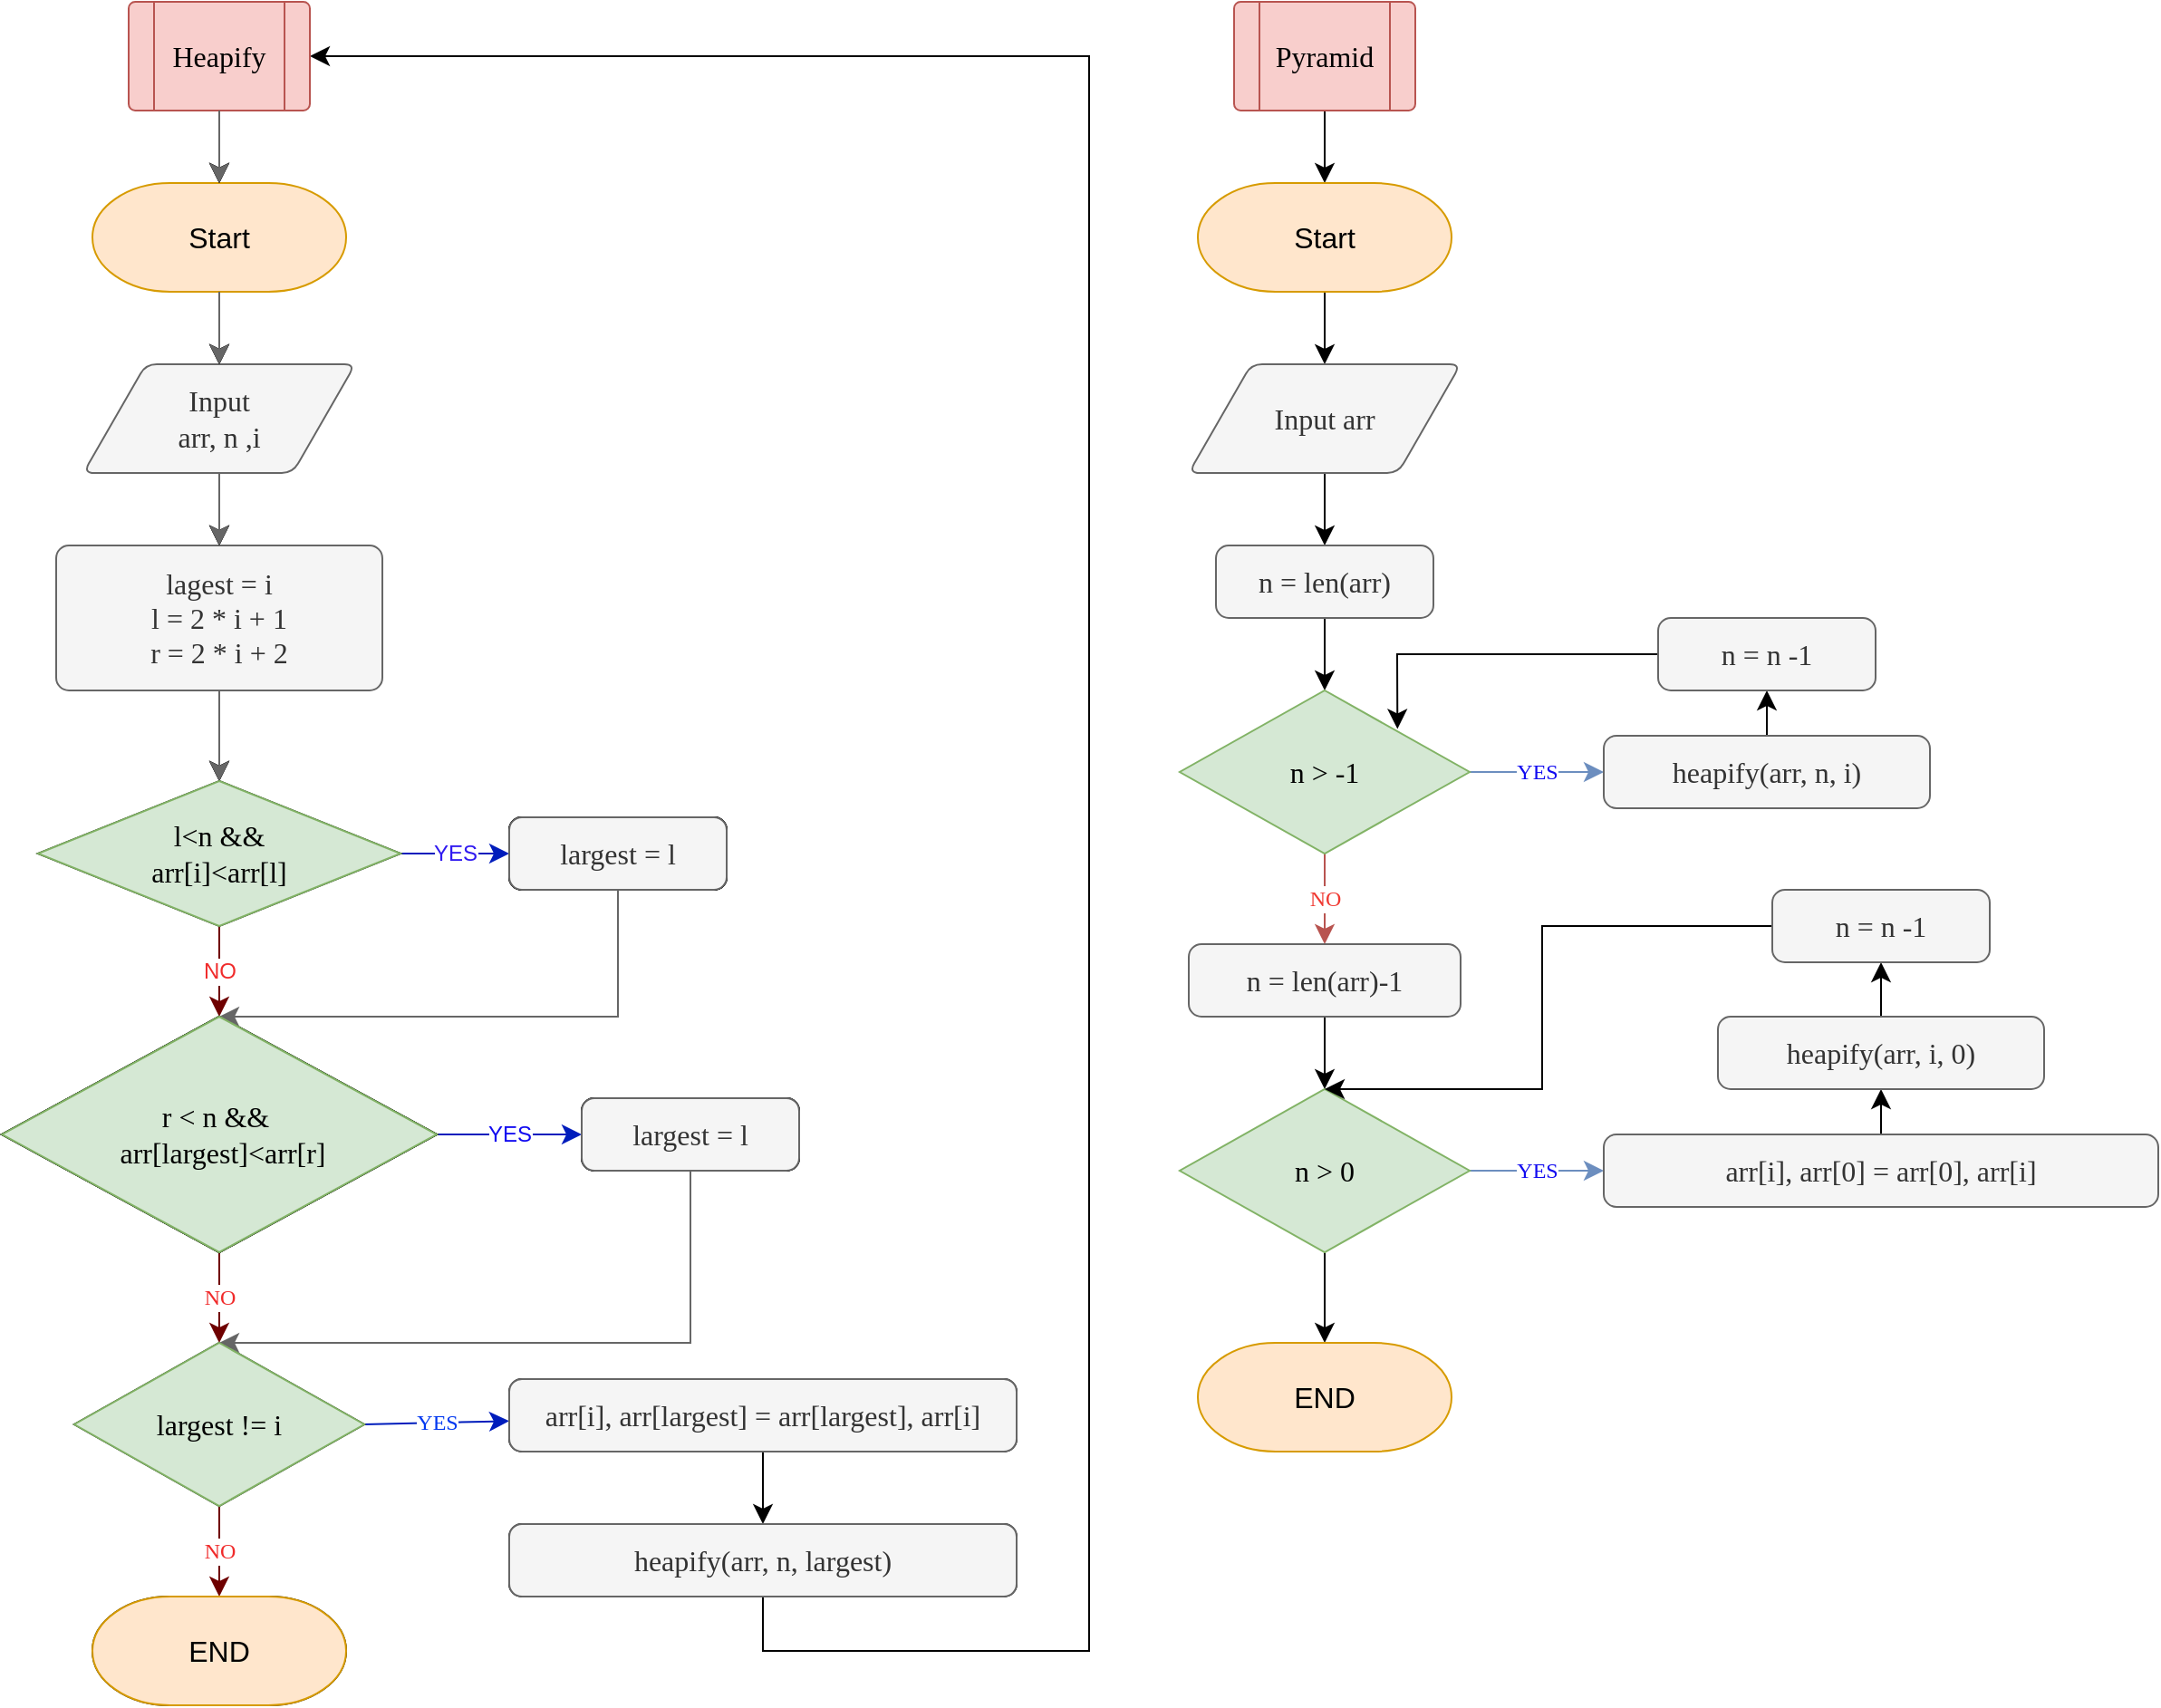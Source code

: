 <mxfile version="21.1.2" type="device">
  <diagram name="Страница 1" id="ERik4HALhELHMUYc3wik">
    <mxGraphModel dx="1702" dy="599" grid="1" gridSize="10" guides="1" tooltips="1" connect="1" arrows="1" fold="1" page="1" pageScale="1" pageWidth="827" pageHeight="1169" math="0" shadow="0">
      <root>
        <mxCell id="0" />
        <mxCell id="1" parent="0" />
        <mxCell id="luOi1I3FsapnikAJsjMC-7" style="edgeStyle=none;curved=1;rounded=1;orthogonalLoop=1;jettySize=auto;html=1;exitX=0.5;exitY=1;exitDx=0;exitDy=0;exitPerimeter=0;fontFamily=Lucida Console;fontSize=12;startSize=8;endSize=8;strokeWidth=1;" parent="1" source="luOi1I3FsapnikAJsjMC-3" target="luOi1I3FsapnikAJsjMC-6" edge="1">
          <mxGeometry relative="1" as="geometry" />
        </mxCell>
        <mxCell id="luOi1I3FsapnikAJsjMC-3" value="Start" style="strokeWidth=1;html=1;shape=mxgraph.flowchart.terminator;whiteSpace=wrap;fontSize=16;rounded=1;fillColor=#ffe6cc;strokeColor=#d79b00;" parent="1" vertex="1">
          <mxGeometry x="-550" y="170" width="140" height="60" as="geometry" />
        </mxCell>
        <mxCell id="luOi1I3FsapnikAJsjMC-9" style="edgeStyle=none;curved=1;rounded=1;orthogonalLoop=1;jettySize=auto;html=1;exitX=0.5;exitY=1;exitDx=0;exitDy=0;entryX=0.5;entryY=0;entryDx=0;entryDy=0;fontFamily=Lucida Console;fontSize=12;startSize=8;endSize=8;strokeWidth=1;" parent="1" source="luOi1I3FsapnikAJsjMC-6" target="luOi1I3FsapnikAJsjMC-8" edge="1">
          <mxGeometry relative="1" as="geometry" />
        </mxCell>
        <mxCell id="luOi1I3FsapnikAJsjMC-6" value="Input&lt;br&gt;arr, n ,i" style="shape=parallelogram;html=1;strokeWidth=1;perimeter=parallelogramPerimeter;whiteSpace=wrap;rounded=1;arcSize=12;size=0.23;fontFamily=Lucida Console;fontSize=16;fillColor=#f5f5f5;strokeColor=#666666;fontColor=#333333;" parent="1" vertex="1">
          <mxGeometry x="-555" y="270" width="150" height="60" as="geometry" />
        </mxCell>
        <mxCell id="luOi1I3FsapnikAJsjMC-12" style="edgeStyle=none;curved=1;rounded=1;orthogonalLoop=1;jettySize=auto;html=1;exitX=0.5;exitY=1;exitDx=0;exitDy=0;fontSize=12;startSize=8;endSize=8;strokeWidth=1;" parent="1" source="luOi1I3FsapnikAJsjMC-8" target="luOi1I3FsapnikAJsjMC-11" edge="1">
          <mxGeometry relative="1" as="geometry" />
        </mxCell>
        <mxCell id="luOi1I3FsapnikAJsjMC-8" value="lagest = i&lt;br&gt;l = 2 * i + 1&lt;br&gt;r = 2 * i + 2" style="rounded=1;whiteSpace=wrap;html=1;absoluteArcSize=1;arcSize=14;strokeWidth=1;fontFamily=Lucida Console;fontSize=16;fillColor=#f5f5f5;strokeColor=#666666;fontColor=#333333;" parent="1" vertex="1">
          <mxGeometry x="-570" y="370" width="180" height="80" as="geometry" />
        </mxCell>
        <mxCell id="luOi1I3FsapnikAJsjMC-14" value="YES" style="edgeStyle=none;curved=1;rounded=1;orthogonalLoop=1;jettySize=auto;html=1;exitX=1;exitY=0.5;exitDx=0;exitDy=0;exitPerimeter=0;fontSize=12;startSize=8;endSize=8;fillColor=#0050ef;strokeColor=#001DBC;fontColor=#301AF0;strokeWidth=1;" parent="1" source="luOi1I3FsapnikAJsjMC-11" target="luOi1I3FsapnikAJsjMC-13" edge="1">
          <mxGeometry relative="1" as="geometry" />
        </mxCell>
        <mxCell id="luOi1I3FsapnikAJsjMC-18" value="NO" style="edgeStyle=none;curved=1;rounded=1;orthogonalLoop=1;jettySize=auto;html=1;exitX=0.5;exitY=1;exitDx=0;exitDy=0;exitPerimeter=0;fontSize=12;startSize=8;endSize=8;fillColor=#a20025;strokeColor=#6F0000;fontColor=#F02B2B;strokeWidth=1;" parent="1" source="luOi1I3FsapnikAJsjMC-11" target="luOi1I3FsapnikAJsjMC-16" edge="1">
          <mxGeometry relative="1" as="geometry" />
        </mxCell>
        <mxCell id="luOi1I3FsapnikAJsjMC-11" value="&lt;div&gt;l&amp;lt;n &amp;amp;&amp;amp;&lt;/div&gt;&lt;div&gt;arr[i]&amp;lt;arr[l]&lt;/div&gt;" style="strokeWidth=1;html=1;shape=mxgraph.flowchart.decision;whiteSpace=wrap;rounded=1;fontSize=16;fontFamily=Lucida Console;" parent="1" vertex="1">
          <mxGeometry x="-580" y="500" width="200" height="80" as="geometry" />
        </mxCell>
        <mxCell id="luOi1I3FsapnikAJsjMC-13" value="largest = l" style="rounded=1;whiteSpace=wrap;html=1;absoluteArcSize=1;arcSize=14;strokeWidth=1;fontSize=16;fontFamily=Lucida Console;" parent="1" vertex="1">
          <mxGeometry x="-320" y="520" width="120" height="40" as="geometry" />
        </mxCell>
        <mxCell id="luOi1I3FsapnikAJsjMC-15" value="YES" style="edgeStyle=none;curved=1;rounded=1;orthogonalLoop=1;jettySize=auto;html=1;exitX=1;exitY=0.5;exitDx=0;exitDy=0;exitPerimeter=0;fontSize=12;startSize=8;endSize=8;fontColor=#110AF0;fillColor=#0050ef;strokeColor=#001DBC;strokeWidth=1;" parent="1" source="luOi1I3FsapnikAJsjMC-16" target="luOi1I3FsapnikAJsjMC-17" edge="1">
          <mxGeometry relative="1" as="geometry" />
        </mxCell>
        <mxCell id="luOi1I3FsapnikAJsjMC-22" value="NO" style="edgeStyle=none;curved=1;rounded=1;orthogonalLoop=1;jettySize=auto;html=1;exitX=0.5;exitY=1;exitDx=0;exitDy=0;exitPerimeter=0;strokeWidth=1;fontFamily=Lucida Console;fontSize=12;fontColor=#F02B2B;startSize=8;endSize=8;fillColor=#a20025;strokeColor=#6F0000;" parent="1" source="luOi1I3FsapnikAJsjMC-16" target="luOi1I3FsapnikAJsjMC-20" edge="1">
          <mxGeometry relative="1" as="geometry" />
        </mxCell>
        <mxCell id="luOi1I3FsapnikAJsjMC-16" value="&lt;div&gt;r &amp;lt; n &amp;amp;&amp;amp;&amp;nbsp;&lt;/div&gt;&lt;div&gt;&amp;nbsp;arr[largest]&amp;lt;arr[r]&lt;/div&gt;" style="strokeWidth=1;html=1;shape=mxgraph.flowchart.decision;whiteSpace=wrap;rounded=1;fontSize=16;fontFamily=Lucida Console;" parent="1" vertex="1">
          <mxGeometry x="-600" y="630" width="240" height="130" as="geometry" />
        </mxCell>
        <mxCell id="luOi1I3FsapnikAJsjMC-17" value="largest = l" style="rounded=1;whiteSpace=wrap;html=1;absoluteArcSize=1;arcSize=14;strokeWidth=1;fontSize=16;fontFamily=Lucida Console;" parent="1" vertex="1">
          <mxGeometry x="-280" y="675" width="120" height="40" as="geometry" />
        </mxCell>
        <mxCell id="luOi1I3FsapnikAJsjMC-28" value="YES" style="edgeStyle=none;curved=1;rounded=1;orthogonalLoop=1;jettySize=auto;html=1;exitX=1;exitY=0.5;exitDx=0;exitDy=0;exitPerimeter=0;strokeWidth=1;fontFamily=Lucida Console;fontSize=12;fontColor=#0038F0;startSize=8;endSize=8;fillColor=#0050ef;strokeColor=#001DBC;" parent="1" source="luOi1I3FsapnikAJsjMC-20" target="luOi1I3FsapnikAJsjMC-23" edge="1">
          <mxGeometry relative="1" as="geometry" />
        </mxCell>
        <mxCell id="luOi1I3FsapnikAJsjMC-31" value="NO" style="edgeStyle=none;curved=1;rounded=1;orthogonalLoop=1;jettySize=auto;html=1;exitX=0.5;exitY=1;exitDx=0;exitDy=0;exitPerimeter=0;strokeWidth=1;fontFamily=Lucida Console;fontSize=12;fontColor=#F02B2B;startSize=8;endSize=8;fillColor=#a20025;strokeColor=#6F0000;" parent="1" source="luOi1I3FsapnikAJsjMC-20" target="luOi1I3FsapnikAJsjMC-29" edge="1">
          <mxGeometry relative="1" as="geometry" />
        </mxCell>
        <mxCell id="luOi1I3FsapnikAJsjMC-20" value="&lt;div&gt;largest != i&lt;/div&gt;" style="strokeWidth=1;html=1;shape=mxgraph.flowchart.decision;whiteSpace=wrap;rounded=1;fontSize=16;fontFamily=Lucida Console;" parent="1" vertex="1">
          <mxGeometry x="-560" y="810" width="160" height="90" as="geometry" />
        </mxCell>
        <mxCell id="luOi1I3FsapnikAJsjMC-26" style="edgeStyle=none;curved=1;rounded=1;orthogonalLoop=1;jettySize=auto;html=1;exitX=0.5;exitY=1;exitDx=0;exitDy=0;strokeWidth=1;fontFamily=Lucida Console;fontSize=12;fontColor=#F02B2B;startSize=8;endSize=8;" parent="1" source="luOi1I3FsapnikAJsjMC-23" target="luOi1I3FsapnikAJsjMC-24" edge="1">
          <mxGeometry relative="1" as="geometry" />
        </mxCell>
        <mxCell id="luOi1I3FsapnikAJsjMC-23" value="arr[i], arr[largest] = arr[largest], arr[i]" style="rounded=1;whiteSpace=wrap;html=1;absoluteArcSize=1;arcSize=14;strokeWidth=1;fontSize=16;fontFamily=Lucida Console;" parent="1" vertex="1">
          <mxGeometry x="-320" y="830" width="280" height="40" as="geometry" />
        </mxCell>
        <mxCell id="luOi1I3FsapnikAJsjMC-40" style="edgeStyle=none;rounded=0;orthogonalLoop=1;jettySize=auto;html=1;exitX=0.5;exitY=1;exitDx=0;exitDy=0;entryX=1;entryY=0.5;entryDx=0;entryDy=0;strokeWidth=1;fontFamily=Lucida Console;fontSize=12;fontColor=#F0F0F0;startSize=8;endSize=8;" parent="1" source="luOi1I3FsapnikAJsjMC-24" target="luOi1I3FsapnikAJsjMC-32" edge="1">
          <mxGeometry relative="1" as="geometry">
            <Array as="points">
              <mxPoint x="-180" y="980" />
              <mxPoint y="980" />
              <mxPoint y="100" />
            </Array>
          </mxGeometry>
        </mxCell>
        <mxCell id="luOi1I3FsapnikAJsjMC-24" value="&lt;div&gt;heapify(arr, n, largest)&lt;/div&gt;" style="rounded=1;whiteSpace=wrap;html=1;absoluteArcSize=1;arcSize=14;strokeWidth=1;fontSize=16;fontFamily=Lucida Console;" parent="1" vertex="1">
          <mxGeometry x="-320" y="910" width="280" height="40" as="geometry" />
        </mxCell>
        <mxCell id="luOi1I3FsapnikAJsjMC-29" value="END" style="strokeWidth=1;html=1;shape=mxgraph.flowchart.terminator;whiteSpace=wrap;fontSize=16;rounded=1;" parent="1" vertex="1">
          <mxGeometry x="-550" y="950" width="140" height="60" as="geometry" />
        </mxCell>
        <mxCell id="luOi1I3FsapnikAJsjMC-36" style="edgeStyle=none;curved=1;rounded=1;orthogonalLoop=1;jettySize=auto;html=1;exitX=0.5;exitY=1;exitDx=0;exitDy=0;strokeWidth=1;fontFamily=Lucida Console;fontSize=12;fontColor=#F02B2B;startSize=8;endSize=8;" parent="1" source="luOi1I3FsapnikAJsjMC-32" target="luOi1I3FsapnikAJsjMC-3" edge="1">
          <mxGeometry relative="1" as="geometry" />
        </mxCell>
        <mxCell id="luOi1I3FsapnikAJsjMC-32" value="" style="verticalLabelPosition=bottom;verticalAlign=top;html=1;shape=process;whiteSpace=wrap;rounded=1;size=0.14;arcSize=6;strokeWidth=1;fontFamily=Lucida Console;fontSize=16;fillColor=#f8cecc;strokeColor=#b85450;" parent="1" vertex="1">
          <mxGeometry x="-530" y="70" width="100" height="60" as="geometry" />
        </mxCell>
        <mxCell id="luOi1I3FsapnikAJsjMC-38" value="Heapify" style="text;strokeColor=none;fillColor=none;html=1;align=center;verticalAlign=middle;whiteSpace=wrap;rounded=0;fontSize=16;fontFamily=Lucida Console;fontColor=#000000;" parent="1" vertex="1">
          <mxGeometry x="-510" y="85" width="60" height="30" as="geometry" />
        </mxCell>
        <mxCell id="luOi1I3FsapnikAJsjMC-41" style="edgeStyle=none;curved=1;rounded=1;orthogonalLoop=1;jettySize=auto;html=1;exitX=0.5;exitY=1;exitDx=0;exitDy=0;exitPerimeter=0;fontFamily=Lucida Console;fontSize=12;startSize=8;endSize=8;strokeWidth=1;" parent="1" edge="1">
          <mxGeometry relative="1" as="geometry">
            <mxPoint x="-480" y="230" as="sourcePoint" />
            <mxPoint x="-480" y="270" as="targetPoint" />
          </mxGeometry>
        </mxCell>
        <mxCell id="luOi1I3FsapnikAJsjMC-42" style="edgeStyle=none;curved=1;rounded=1;orthogonalLoop=1;jettySize=auto;html=1;exitX=0.5;exitY=1;exitDx=0;exitDy=0;entryX=0.5;entryY=0;entryDx=0;entryDy=0;fontFamily=Lucida Console;fontSize=12;startSize=8;endSize=8;strokeWidth=1;" parent="1" edge="1">
          <mxGeometry relative="1" as="geometry">
            <mxPoint x="-480" y="330" as="sourcePoint" />
            <mxPoint x="-480" y="370" as="targetPoint" />
          </mxGeometry>
        </mxCell>
        <mxCell id="luOi1I3FsapnikAJsjMC-43" style="edgeStyle=none;curved=1;rounded=1;orthogonalLoop=1;jettySize=auto;html=1;exitX=0.5;exitY=1;exitDx=0;exitDy=0;fontSize=12;startSize=8;endSize=8;strokeWidth=1;" parent="1" edge="1">
          <mxGeometry relative="1" as="geometry">
            <mxPoint x="-480" y="450" as="sourcePoint" />
            <mxPoint x="-480" y="500" as="targetPoint" />
          </mxGeometry>
        </mxCell>
        <mxCell id="luOi1I3FsapnikAJsjMC-44" style="edgeStyle=none;curved=1;rounded=1;orthogonalLoop=1;jettySize=auto;html=1;exitX=0.5;exitY=1;exitDx=0;exitDy=0;strokeWidth=1;fontFamily=Lucida Console;fontSize=12;fontColor=#F02B2B;startSize=8;endSize=8;" parent="1" edge="1">
          <mxGeometry relative="1" as="geometry">
            <mxPoint x="-480" y="130" as="sourcePoint" />
            <mxPoint x="-480" y="170" as="targetPoint" />
          </mxGeometry>
        </mxCell>
        <mxCell id="luOi1I3FsapnikAJsjMC-45" value="largest = l" style="rounded=1;whiteSpace=wrap;html=1;absoluteArcSize=1;arcSize=14;strokeWidth=1;fontSize=16;fontFamily=Lucida Console;" parent="1" vertex="1">
          <mxGeometry x="-320" y="520" width="120" height="40" as="geometry" />
        </mxCell>
        <mxCell id="luOi1I3FsapnikAJsjMC-47" value="&lt;div&gt;r &amp;lt; n &amp;amp;&amp;amp;&amp;nbsp;&lt;/div&gt;&lt;div&gt;&amp;nbsp;arr[largest]&amp;lt;arr[r]&lt;/div&gt;" style="strokeWidth=1;html=1;shape=mxgraph.flowchart.decision;whiteSpace=wrap;rounded=1;fontSize=16;fontFamily=Lucida Console;" parent="1" vertex="1">
          <mxGeometry x="-600" y="630" width="240" height="130" as="geometry" />
        </mxCell>
        <mxCell id="luOi1I3FsapnikAJsjMC-48" style="edgeStyle=none;curved=1;rounded=1;orthogonalLoop=1;jettySize=auto;html=1;exitX=0.5;exitY=1;exitDx=0;exitDy=0;exitPerimeter=0;fontFamily=Lucida Console;fontSize=12;startSize=8;endSize=8;strokeWidth=1;" parent="1" edge="1">
          <mxGeometry relative="1" as="geometry">
            <mxPoint x="-480" y="230" as="sourcePoint" />
            <mxPoint x="-480" y="270" as="targetPoint" />
          </mxGeometry>
        </mxCell>
        <mxCell id="luOi1I3FsapnikAJsjMC-49" style="edgeStyle=none;curved=1;rounded=1;orthogonalLoop=1;jettySize=auto;html=1;exitX=0.5;exitY=1;exitDx=0;exitDy=0;entryX=0.5;entryY=0;entryDx=0;entryDy=0;fontFamily=Lucida Console;fontSize=12;startSize=8;endSize=8;strokeWidth=1;" parent="1" edge="1">
          <mxGeometry relative="1" as="geometry">
            <mxPoint x="-480" y="330" as="sourcePoint" />
            <mxPoint x="-480" y="370" as="targetPoint" />
          </mxGeometry>
        </mxCell>
        <mxCell id="luOi1I3FsapnikAJsjMC-50" style="edgeStyle=none;curved=1;rounded=1;orthogonalLoop=1;jettySize=auto;html=1;exitX=0.5;exitY=1;exitDx=0;exitDy=0;fontSize=12;startSize=8;endSize=8;strokeWidth=1;" parent="1" edge="1">
          <mxGeometry relative="1" as="geometry">
            <mxPoint x="-480" y="450" as="sourcePoint" />
            <mxPoint x="-480" y="500" as="targetPoint" />
          </mxGeometry>
        </mxCell>
        <mxCell id="luOi1I3FsapnikAJsjMC-51" style="edgeStyle=none;curved=1;rounded=1;orthogonalLoop=1;jettySize=auto;html=1;exitX=0.5;exitY=1;exitDx=0;exitDy=0;strokeWidth=1;fontFamily=Lucida Console;fontSize=12;fontColor=#F02B2B;startSize=8;endSize=8;" parent="1" edge="1">
          <mxGeometry relative="1" as="geometry">
            <mxPoint x="-480" y="130" as="sourcePoint" />
            <mxPoint x="-480" y="170" as="targetPoint" />
          </mxGeometry>
        </mxCell>
        <mxCell id="luOi1I3FsapnikAJsjMC-52" value="largest = l" style="rounded=1;whiteSpace=wrap;html=1;absoluteArcSize=1;arcSize=14;strokeWidth=1;fontSize=16;fontFamily=Lucida Console;" parent="1" vertex="1">
          <mxGeometry x="-320" y="520" width="120" height="40" as="geometry" />
        </mxCell>
        <mxCell id="luOi1I3FsapnikAJsjMC-54" value="&lt;div&gt;r &amp;lt; n &amp;amp;&amp;amp;&amp;nbsp;&lt;/div&gt;&lt;div&gt;&amp;nbsp;arr[largest]&amp;lt;arr[r]&lt;/div&gt;" style="strokeWidth=1;html=1;shape=mxgraph.flowchart.decision;whiteSpace=wrap;rounded=1;fontSize=16;fontFamily=Lucida Console;" parent="1" vertex="1">
          <mxGeometry x="-600" y="630" width="240" height="130" as="geometry" />
        </mxCell>
        <mxCell id="luOi1I3FsapnikAJsjMC-55" value="largest = l" style="rounded=1;whiteSpace=wrap;html=1;absoluteArcSize=1;arcSize=14;strokeWidth=1;fontSize=16;fontFamily=Lucida Console;" parent="1" vertex="1">
          <mxGeometry x="-280" y="675" width="120" height="40" as="geometry" />
        </mxCell>
        <mxCell id="luOi1I3FsapnikAJsjMC-56" style="edgeStyle=none;curved=1;rounded=1;orthogonalLoop=1;jettySize=auto;html=1;exitX=0.5;exitY=1;exitDx=0;exitDy=0;exitPerimeter=0;fontFamily=Lucida Console;fontSize=12;startSize=8;endSize=8;strokeWidth=1;fillColor=#f5f5f5;strokeColor=#666666;" parent="1" edge="1">
          <mxGeometry relative="1" as="geometry">
            <mxPoint x="-480" y="230" as="sourcePoint" />
            <mxPoint x="-480" y="270" as="targetPoint" />
          </mxGeometry>
        </mxCell>
        <mxCell id="luOi1I3FsapnikAJsjMC-57" style="edgeStyle=none;curved=1;rounded=1;orthogonalLoop=1;jettySize=auto;html=1;exitX=0.5;exitY=1;exitDx=0;exitDy=0;entryX=0.5;entryY=0;entryDx=0;entryDy=0;fontFamily=Lucida Console;fontSize=12;startSize=8;endSize=8;strokeWidth=1;fillColor=#f5f5f5;strokeColor=#666666;" parent="1" edge="1">
          <mxGeometry relative="1" as="geometry">
            <mxPoint x="-480" y="330" as="sourcePoint" />
            <mxPoint x="-480" y="370" as="targetPoint" />
          </mxGeometry>
        </mxCell>
        <mxCell id="luOi1I3FsapnikAJsjMC-58" style="edgeStyle=none;curved=1;rounded=1;orthogonalLoop=1;jettySize=auto;html=1;exitX=0.5;exitY=1;exitDx=0;exitDy=0;fontSize=12;startSize=8;endSize=8;strokeWidth=1;fillColor=#f5f5f5;strokeColor=#666666;" parent="1" edge="1">
          <mxGeometry relative="1" as="geometry">
            <mxPoint x="-480" y="450" as="sourcePoint" />
            <mxPoint x="-480" y="500" as="targetPoint" />
          </mxGeometry>
        </mxCell>
        <mxCell id="luOi1I3FsapnikAJsjMC-59" style="edgeStyle=none;curved=1;rounded=1;orthogonalLoop=1;jettySize=auto;html=1;exitX=0.5;exitY=1;exitDx=0;exitDy=0;strokeWidth=1;fontFamily=Lucida Console;fontSize=12;fontColor=#F02B2B;startSize=8;endSize=8;fillColor=#f5f5f5;strokeColor=#666666;" parent="1" edge="1">
          <mxGeometry relative="1" as="geometry">
            <mxPoint x="-480" y="130" as="sourcePoint" />
            <mxPoint x="-480" y="170" as="targetPoint" />
          </mxGeometry>
        </mxCell>
        <mxCell id="luOi1I3FsapnikAJsjMC-60" value="largest = l" style="rounded=1;whiteSpace=wrap;html=1;absoluteArcSize=1;arcSize=14;strokeWidth=1;fontSize=16;fontFamily=Lucida Console;fillColor=#f5f5f5;strokeColor=#666666;fontColor=#333333;" parent="1" vertex="1">
          <mxGeometry x="-320" y="520" width="120" height="40" as="geometry" />
        </mxCell>
        <mxCell id="luOi1I3FsapnikAJsjMC-61" style="edgeStyle=none;rounded=0;orthogonalLoop=1;jettySize=auto;html=1;exitX=0.5;exitY=1;exitDx=0;exitDy=0;entryX=0.5;entryY=0;entryDx=0;entryDy=0;entryPerimeter=0;fontSize=12;startSize=8;endSize=8;strokeWidth=1;fillColor=#f5f5f5;strokeColor=#666666;" parent="1" source="luOi1I3FsapnikAJsjMC-60" target="luOi1I3FsapnikAJsjMC-62" edge="1">
          <mxGeometry relative="1" as="geometry">
            <Array as="points">
              <mxPoint x="-260" y="630" />
            </Array>
          </mxGeometry>
        </mxCell>
        <mxCell id="luOi1I3FsapnikAJsjMC-62" value="&lt;div&gt;r &amp;lt; n &amp;amp;&amp;amp;&amp;nbsp;&lt;/div&gt;&lt;div&gt;&amp;nbsp;arr[largest]&amp;lt;arr[r]&lt;/div&gt;" style="strokeWidth=1;html=1;shape=mxgraph.flowchart.decision;whiteSpace=wrap;rounded=1;fontSize=16;fontFamily=Lucida Console;fillColor=#d5e8d4;strokeColor=#82b366;" parent="1" vertex="1">
          <mxGeometry x="-600" y="630" width="240" height="130" as="geometry" />
        </mxCell>
        <mxCell id="luOi1I3FsapnikAJsjMC-63" value="largest = l" style="rounded=1;whiteSpace=wrap;html=1;absoluteArcSize=1;arcSize=14;strokeWidth=1;fontSize=16;fontFamily=Lucida Console;fillColor=#f5f5f5;strokeColor=#666666;fontColor=#333333;" parent="1" vertex="1">
          <mxGeometry x="-280" y="675" width="120" height="40" as="geometry" />
        </mxCell>
        <mxCell id="luOi1I3FsapnikAJsjMC-64" style="edgeStyle=none;rounded=0;orthogonalLoop=1;jettySize=auto;html=1;exitX=0.5;exitY=1;exitDx=0;exitDy=0;entryX=0.5;entryY=0;entryDx=0;entryDy=0;entryPerimeter=0;strokeWidth=1;fontFamily=Lucida Console;fontSize=12;fontColor=#F02B2B;startSize=8;endSize=8;fillColor=#f5f5f5;strokeColor=#666666;" parent="1" target="luOi1I3FsapnikAJsjMC-65" edge="1">
          <mxGeometry relative="1" as="geometry">
            <mxPoint x="-220" y="715" as="sourcePoint" />
            <Array as="points">
              <mxPoint x="-220" y="810" />
            </Array>
          </mxGeometry>
        </mxCell>
        <mxCell id="luOi1I3FsapnikAJsjMC-65" value="&lt;div&gt;largest != i&lt;/div&gt;" style="strokeWidth=1;html=1;shape=mxgraph.flowchart.decision;whiteSpace=wrap;rounded=1;fontSize=16;fontFamily=Lucida Console;fillColor=#d5e8d4;strokeColor=#82b366;" parent="1" vertex="1">
          <mxGeometry x="-560" y="810" width="160" height="90" as="geometry" />
        </mxCell>
        <mxCell id="luOi1I3FsapnikAJsjMC-66" value="arr[i], arr[largest] = arr[largest], arr[i]" style="rounded=1;whiteSpace=wrap;html=1;absoluteArcSize=1;arcSize=14;strokeWidth=1;fontSize=16;fontFamily=Lucida Console;fillColor=#f5f5f5;strokeColor=#666666;fontColor=#333333;" parent="1" vertex="1">
          <mxGeometry x="-320" y="830" width="280" height="40" as="geometry" />
        </mxCell>
        <mxCell id="luOi1I3FsapnikAJsjMC-67" value="&lt;div&gt;heapify(arr, n, largest)&lt;/div&gt;" style="rounded=1;whiteSpace=wrap;html=1;absoluteArcSize=1;arcSize=14;strokeWidth=1;fontSize=16;fontFamily=Lucida Console;fillColor=#f5f5f5;strokeColor=#666666;fontColor=#333333;" parent="1" vertex="1">
          <mxGeometry x="-320" y="910" width="280" height="40" as="geometry" />
        </mxCell>
        <mxCell id="luOi1I3FsapnikAJsjMC-68" value="END" style="strokeWidth=1;html=1;shape=mxgraph.flowchart.terminator;whiteSpace=wrap;fontSize=16;rounded=1;fillColor=#ffe6cc;strokeColor=#d79b00;" parent="1" vertex="1">
          <mxGeometry x="-550" y="950" width="140" height="60" as="geometry" />
        </mxCell>
        <mxCell id="luOi1I3FsapnikAJsjMC-69" value="&lt;div&gt;l&amp;lt;n &amp;amp;&amp;amp;&lt;/div&gt;&lt;div&gt;arr[i]&amp;lt;arr[l]&lt;/div&gt;" style="strokeWidth=1;html=1;shape=mxgraph.flowchart.decision;whiteSpace=wrap;rounded=1;fontSize=16;fontFamily=Lucida Console;fillColor=#d5e8d4;strokeColor=#82b366;" parent="1" vertex="1">
          <mxGeometry x="-580" y="500" width="200" height="80" as="geometry" />
        </mxCell>
        <mxCell id="luOi1I3FsapnikAJsjMC-76" style="edgeStyle=none;curved=1;rounded=1;orthogonalLoop=1;jettySize=auto;html=1;exitX=0.5;exitY=1;exitDx=0;exitDy=0;strokeWidth=1;fontFamily=Lucida Console;fontSize=12;fontColor=#000000;startSize=8;endSize=8;" parent="1" source="luOi1I3FsapnikAJsjMC-71" target="luOi1I3FsapnikAJsjMC-73" edge="1">
          <mxGeometry relative="1" as="geometry" />
        </mxCell>
        <mxCell id="luOi1I3FsapnikAJsjMC-71" value="" style="verticalLabelPosition=bottom;verticalAlign=top;html=1;shape=process;whiteSpace=wrap;rounded=1;size=0.14;arcSize=6;strokeWidth=1;fontFamily=Lucida Console;fontSize=16;fillColor=#f8cecc;strokeColor=#b85450;" parent="1" vertex="1">
          <mxGeometry x="80" y="70" width="100" height="60" as="geometry" />
        </mxCell>
        <mxCell id="luOi1I3FsapnikAJsjMC-72" value="Pyramid" style="text;strokeColor=none;fillColor=none;html=1;align=center;verticalAlign=middle;whiteSpace=wrap;rounded=0;fontSize=16;fontFamily=Lucida Console;fontColor=#000000;" parent="1" vertex="1">
          <mxGeometry x="100" y="85" width="60" height="30" as="geometry" />
        </mxCell>
        <mxCell id="luOi1I3FsapnikAJsjMC-77" style="edgeStyle=none;curved=1;rounded=1;orthogonalLoop=1;jettySize=auto;html=1;exitX=0.5;exitY=1;exitDx=0;exitDy=0;exitPerimeter=0;strokeWidth=1;fontFamily=Lucida Console;fontSize=12;fontColor=#000000;startSize=8;endSize=8;" parent="1" source="luOi1I3FsapnikAJsjMC-73" target="luOi1I3FsapnikAJsjMC-74" edge="1">
          <mxGeometry relative="1" as="geometry" />
        </mxCell>
        <mxCell id="luOi1I3FsapnikAJsjMC-73" value="Start" style="strokeWidth=1;html=1;shape=mxgraph.flowchart.terminator;whiteSpace=wrap;fontSize=16;rounded=1;fillColor=#ffe6cc;strokeColor=#d79b00;" parent="1" vertex="1">
          <mxGeometry x="60" y="170" width="140" height="60" as="geometry" />
        </mxCell>
        <mxCell id="luOi1I3FsapnikAJsjMC-78" style="edgeStyle=none;curved=1;rounded=1;orthogonalLoop=1;jettySize=auto;html=1;exitX=0.5;exitY=1;exitDx=0;exitDy=0;strokeWidth=1;fontFamily=Lucida Console;fontSize=12;fontColor=#000000;startSize=8;endSize=8;" parent="1" source="luOi1I3FsapnikAJsjMC-74" target="luOi1I3FsapnikAJsjMC-75" edge="1">
          <mxGeometry relative="1" as="geometry" />
        </mxCell>
        <mxCell id="luOi1I3FsapnikAJsjMC-74" value="Input arr" style="shape=parallelogram;html=1;strokeWidth=1;perimeter=parallelogramPerimeter;whiteSpace=wrap;rounded=1;arcSize=12;size=0.23;fontFamily=Lucida Console;fontSize=16;fillColor=#f5f5f5;strokeColor=#666666;fontColor=#333333;" parent="1" vertex="1">
          <mxGeometry x="55" y="270" width="150" height="60" as="geometry" />
        </mxCell>
        <mxCell id="luOi1I3FsapnikAJsjMC-80" style="edgeStyle=none;curved=1;rounded=1;orthogonalLoop=1;jettySize=auto;html=1;exitX=0.5;exitY=1;exitDx=0;exitDy=0;entryX=0.5;entryY=0;entryDx=0;entryDy=0;entryPerimeter=0;strokeWidth=1;fontFamily=Lucida Console;fontSize=12;fontColor=#000000;startSize=8;endSize=8;" parent="1" source="luOi1I3FsapnikAJsjMC-75" target="luOi1I3FsapnikAJsjMC-79" edge="1">
          <mxGeometry relative="1" as="geometry" />
        </mxCell>
        <mxCell id="luOi1I3FsapnikAJsjMC-75" value="n = len(arr)" style="rounded=1;whiteSpace=wrap;html=1;absoluteArcSize=1;arcSize=14;strokeWidth=1;fontSize=16;fontFamily=Lucida Console;fillColor=#f5f5f5;strokeColor=#666666;fontColor=#333333;" parent="1" vertex="1">
          <mxGeometry x="70" y="370" width="120" height="40" as="geometry" />
        </mxCell>
        <mxCell id="luOi1I3FsapnikAJsjMC-84" value="YES" style="edgeStyle=none;curved=1;rounded=1;orthogonalLoop=1;jettySize=auto;html=1;exitX=1;exitY=0.5;exitDx=0;exitDy=0;exitPerimeter=0;strokeWidth=1;fontFamily=Lucida Console;fontSize=12;fontColor=#110AF0;startSize=8;endSize=8;fillColor=#dae8fc;strokeColor=#6c8ebf;" parent="1" source="luOi1I3FsapnikAJsjMC-79" target="luOi1I3FsapnikAJsjMC-81" edge="1">
          <mxGeometry relative="1" as="geometry" />
        </mxCell>
        <mxCell id="luOi1I3FsapnikAJsjMC-88" value="NO" style="edgeStyle=none;curved=1;rounded=1;orthogonalLoop=1;jettySize=auto;html=1;exitX=0.5;exitY=1;exitDx=0;exitDy=0;exitPerimeter=0;strokeWidth=1;fontFamily=Lucida Console;fontSize=12;fontColor=#F03932;startSize=8;endSize=8;fillColor=#f8cecc;strokeColor=#b85450;" parent="1" source="luOi1I3FsapnikAJsjMC-79" target="luOi1I3FsapnikAJsjMC-87" edge="1">
          <mxGeometry relative="1" as="geometry" />
        </mxCell>
        <mxCell id="luOi1I3FsapnikAJsjMC-79" value="&lt;div&gt;n &amp;gt; -1&lt;/div&gt;" style="strokeWidth=1;html=1;shape=mxgraph.flowchart.decision;whiteSpace=wrap;rounded=1;fontSize=16;fontFamily=Lucida Console;fillColor=#d5e8d4;strokeColor=#82b366;" parent="1" vertex="1">
          <mxGeometry x="50" y="450" width="160" height="90" as="geometry" />
        </mxCell>
        <mxCell id="luOi1I3FsapnikAJsjMC-83" style="edgeStyle=none;curved=1;rounded=1;orthogonalLoop=1;jettySize=auto;html=1;exitX=0.5;exitY=0;exitDx=0;exitDy=0;strokeWidth=1;fontFamily=Lucida Console;fontSize=12;fontColor=#000000;startSize=8;endSize=8;" parent="1" source="luOi1I3FsapnikAJsjMC-81" target="luOi1I3FsapnikAJsjMC-82" edge="1">
          <mxGeometry relative="1" as="geometry" />
        </mxCell>
        <mxCell id="luOi1I3FsapnikAJsjMC-81" value="heapify(arr, n, i)" style="rounded=1;whiteSpace=wrap;html=1;absoluteArcSize=1;arcSize=14;strokeWidth=1;fontSize=16;fontFamily=Lucida Console;fillColor=#f5f5f5;strokeColor=#666666;fontColor=#333333;" parent="1" vertex="1">
          <mxGeometry x="284" y="475" width="180" height="40" as="geometry" />
        </mxCell>
        <mxCell id="luOi1I3FsapnikAJsjMC-86" style="edgeStyle=none;rounded=0;orthogonalLoop=1;jettySize=auto;html=1;exitX=0;exitY=0.5;exitDx=0;exitDy=0;entryX=0.751;entryY=0.236;entryDx=0;entryDy=0;entryPerimeter=0;strokeWidth=1;fontFamily=Lucida Console;fontSize=12;fontColor=#F02B2B;startSize=8;endSize=8;" parent="1" source="luOi1I3FsapnikAJsjMC-82" target="luOi1I3FsapnikAJsjMC-79" edge="1">
          <mxGeometry relative="1" as="geometry">
            <Array as="points">
              <mxPoint x="170" y="430" />
            </Array>
          </mxGeometry>
        </mxCell>
        <mxCell id="luOi1I3FsapnikAJsjMC-82" value="n = n -1" style="rounded=1;whiteSpace=wrap;html=1;absoluteArcSize=1;arcSize=14;strokeWidth=1;fontSize=16;fontFamily=Lucida Console;fillColor=#f5f5f5;strokeColor=#666666;fontColor=#333333;" parent="1" vertex="1">
          <mxGeometry x="314" y="410" width="120" height="40" as="geometry" />
        </mxCell>
        <mxCell id="luOi1I3FsapnikAJsjMC-90" style="edgeStyle=none;curved=1;rounded=1;orthogonalLoop=1;jettySize=auto;html=1;exitX=0.5;exitY=1;exitDx=0;exitDy=0;strokeWidth=1;fontFamily=Lucida Console;fontSize=12;fontColor=#110AF0;startSize=8;endSize=8;" parent="1" source="luOi1I3FsapnikAJsjMC-87" target="luOi1I3FsapnikAJsjMC-89" edge="1">
          <mxGeometry relative="1" as="geometry" />
        </mxCell>
        <mxCell id="luOi1I3FsapnikAJsjMC-87" value="n = len(arr)-1" style="rounded=1;whiteSpace=wrap;html=1;absoluteArcSize=1;arcSize=14;strokeWidth=1;fontSize=16;fontFamily=Lucida Console;fillColor=#f5f5f5;strokeColor=#666666;fontColor=#333333;" parent="1" vertex="1">
          <mxGeometry x="55" y="590" width="150" height="40" as="geometry" />
        </mxCell>
        <mxCell id="luOi1I3FsapnikAJsjMC-95" value="YES" style="edgeStyle=none;curved=1;rounded=1;orthogonalLoop=1;jettySize=auto;html=1;exitX=1;exitY=0.5;exitDx=0;exitDy=0;exitPerimeter=0;strokeWidth=1;fontFamily=Lucida Console;fontSize=12;fontColor=#110AF0;startSize=8;endSize=8;fillColor=#dae8fc;strokeColor=#6c8ebf;" parent="1" source="luOi1I3FsapnikAJsjMC-89" target="luOi1I3FsapnikAJsjMC-91" edge="1">
          <mxGeometry relative="1" as="geometry" />
        </mxCell>
        <mxCell id="luOi1I3FsapnikAJsjMC-100" style="edgeStyle=none;curved=1;rounded=1;orthogonalLoop=1;jettySize=auto;html=1;exitX=0.5;exitY=1;exitDx=0;exitDy=0;exitPerimeter=0;strokeWidth=1;fontFamily=Lucida Console;fontSize=12;fontColor=#110AF0;startSize=8;endSize=8;" parent="1" source="luOi1I3FsapnikAJsjMC-89" target="luOi1I3FsapnikAJsjMC-99" edge="1">
          <mxGeometry relative="1" as="geometry" />
        </mxCell>
        <mxCell id="luOi1I3FsapnikAJsjMC-89" value="&lt;div&gt;n &amp;gt; 0&lt;/div&gt;" style="strokeWidth=1;html=1;shape=mxgraph.flowchart.decision;whiteSpace=wrap;rounded=1;fontSize=16;fontFamily=Lucida Console;fillColor=#d5e8d4;strokeColor=#82b366;" parent="1" vertex="1">
          <mxGeometry x="50" y="670" width="160" height="90" as="geometry" />
        </mxCell>
        <mxCell id="luOi1I3FsapnikAJsjMC-93" style="edgeStyle=none;curved=1;rounded=1;orthogonalLoop=1;jettySize=auto;html=1;exitX=0.5;exitY=0;exitDx=0;exitDy=0;strokeWidth=1;fontFamily=Lucida Console;fontSize=12;fontColor=#110AF0;startSize=8;endSize=8;" parent="1" source="luOi1I3FsapnikAJsjMC-91" target="luOi1I3FsapnikAJsjMC-92" edge="1">
          <mxGeometry relative="1" as="geometry" />
        </mxCell>
        <mxCell id="luOi1I3FsapnikAJsjMC-91" value="&lt;div&gt;arr[i], arr[0] = arr[0], arr[i]&lt;/div&gt;" style="rounded=1;whiteSpace=wrap;html=1;absoluteArcSize=1;arcSize=14;strokeWidth=1;fontSize=16;fontFamily=Lucida Console;fillColor=#f5f5f5;strokeColor=#666666;fontColor=#333333;" parent="1" vertex="1">
          <mxGeometry x="284" y="695" width="306" height="40" as="geometry" />
        </mxCell>
        <mxCell id="luOi1I3FsapnikAJsjMC-98" style="edgeStyle=none;curved=1;rounded=1;orthogonalLoop=1;jettySize=auto;html=1;exitX=0.5;exitY=0;exitDx=0;exitDy=0;strokeWidth=1;fontFamily=Lucida Console;fontSize=12;fontColor=#110AF0;startSize=8;endSize=8;" parent="1" source="luOi1I3FsapnikAJsjMC-92" target="luOi1I3FsapnikAJsjMC-96" edge="1">
          <mxGeometry relative="1" as="geometry" />
        </mxCell>
        <mxCell id="luOi1I3FsapnikAJsjMC-92" value="heapify(arr, i, 0)" style="rounded=1;whiteSpace=wrap;html=1;absoluteArcSize=1;arcSize=14;strokeWidth=1;fontSize=16;fontFamily=Lucida Console;fillColor=#f5f5f5;strokeColor=#666666;fontColor=#333333;" parent="1" vertex="1">
          <mxGeometry x="347" y="630" width="180" height="40" as="geometry" />
        </mxCell>
        <mxCell id="luOi1I3FsapnikAJsjMC-97" style="edgeStyle=none;rounded=0;orthogonalLoop=1;jettySize=auto;html=1;exitX=0;exitY=0.5;exitDx=0;exitDy=0;entryX=0.5;entryY=0;entryDx=0;entryDy=0;entryPerimeter=0;strokeWidth=1;fontFamily=Lucida Console;fontSize=12;fontColor=#110AF0;startSize=8;endSize=8;" parent="1" source="luOi1I3FsapnikAJsjMC-96" target="luOi1I3FsapnikAJsjMC-89" edge="1">
          <mxGeometry relative="1" as="geometry">
            <Array as="points">
              <mxPoint x="250" y="580" />
              <mxPoint x="250" y="670" />
            </Array>
          </mxGeometry>
        </mxCell>
        <mxCell id="luOi1I3FsapnikAJsjMC-96" value="n = n -1" style="rounded=1;whiteSpace=wrap;html=1;absoluteArcSize=1;arcSize=14;strokeWidth=1;fontSize=16;fontFamily=Lucida Console;fillColor=#f5f5f5;strokeColor=#666666;fontColor=#333333;" parent="1" vertex="1">
          <mxGeometry x="377" y="560" width="120" height="40" as="geometry" />
        </mxCell>
        <mxCell id="luOi1I3FsapnikAJsjMC-99" value="END" style="strokeWidth=1;html=1;shape=mxgraph.flowchart.terminator;whiteSpace=wrap;fontSize=16;rounded=1;fillColor=#ffe6cc;strokeColor=#d79b00;" parent="1" vertex="1">
          <mxGeometry x="60" y="810" width="140" height="60" as="geometry" />
        </mxCell>
      </root>
    </mxGraphModel>
  </diagram>
</mxfile>
